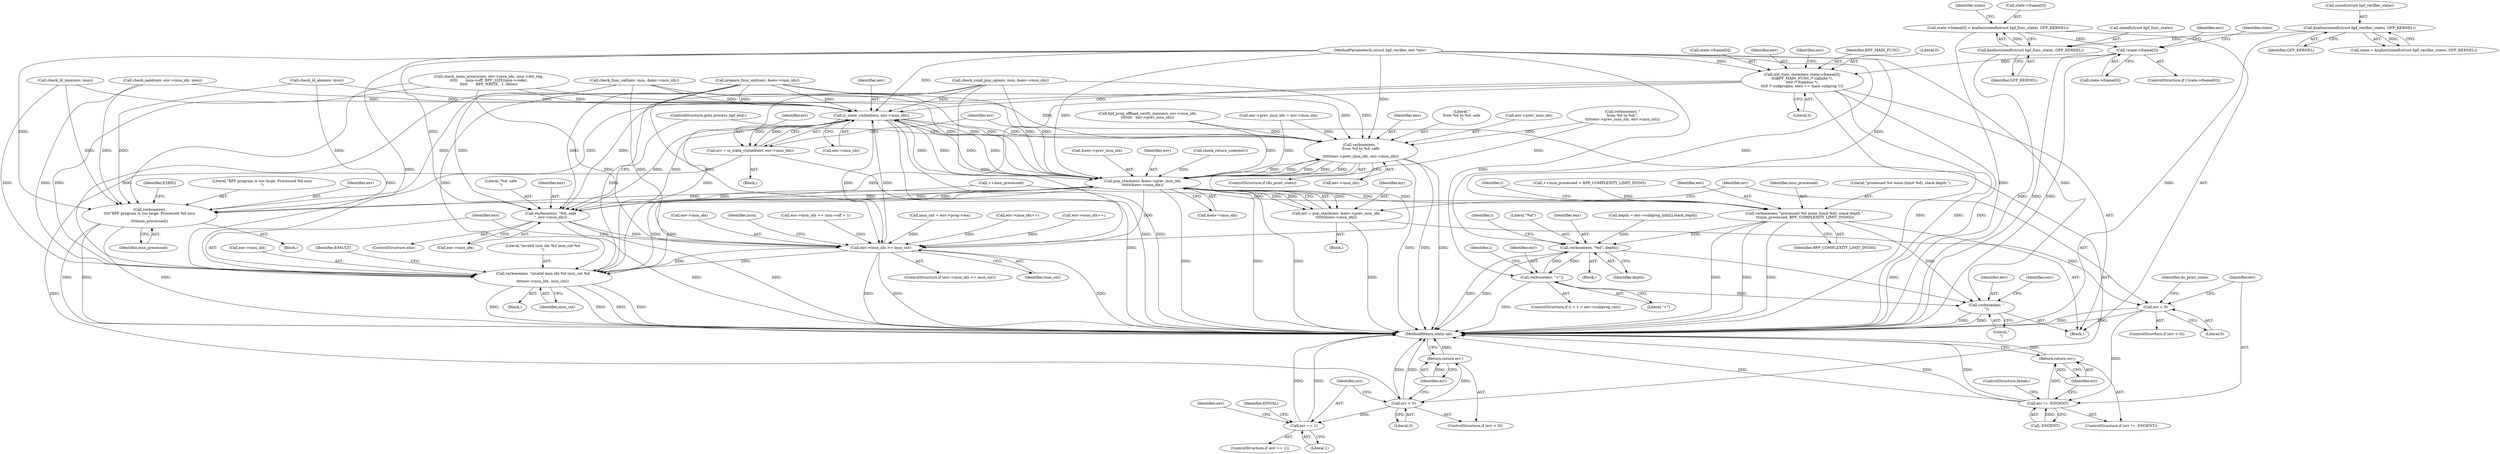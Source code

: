 digraph "0_linux_979d63d50c0c0f7bc537bf821e056cc9fe5abd38_2@pointer" {
"1000168" [label="(Call,state->frame[0] = kzalloc(sizeof(struct bpf_func_state), GFP_KERNEL))"];
"1000174" [label="(Call,kzalloc(sizeof(struct bpf_func_state), GFP_KERNEL))"];
"1000153" [label="(Call,kzalloc(sizeof(struct bpf_verifier_state), GFP_KERNEL))"];
"1000179" [label="(Call,!state->frame[0])"];
"1000196" [label="(Call,init_func_state(env, state->frame[0],\n\t\t\tBPF_MAIN_FUNC /* callsite */,\n\t\t\t0 /* frameno */,\n\t\t\t0 /* subprogno, zero == main subprog */))"];
"1000217" [label="(Call,verbose(env, \"invalid insn idx %d insn_cnt %d\n\",\n\t\t\t\tenv->insn_idx, insn_cnt))"];
"1000245" [label="(Call,verbose(env,\n\t\t\t\t\"BPF program is too large. Processed %d insn\n\",\n\t\t\t\tinsn_processed))"];
"1000254" [label="(Call,is_state_visited(env, env->insn_idx))"];
"1000211" [label="(Call,env->insn_idx >= insn_cnt)"];
"1000252" [label="(Call,err = is_state_visited(env, env->insn_idx))"];
"1000260" [label="(Call,err < 0)"];
"1000263" [label="(Return,return err;)"];
"1000266" [label="(Call,err == 1)"];
"1000279" [label="(Call,verbose(env, \"\nfrom %d to %d: safe\n\",\n\t\t\t\t\t\tenv->prev_insn_idx, env->insn_idx))"];
"1000979" [label="(Call,pop_stack(env, &env->prev_insn_idx,\n\t\t\t\t\t\t&env->insn_idx))"];
"1000289" [label="(Call,verbose(env, \"%d: safe\n\", env->insn_idx))"];
"1000977" [label="(Call,err = pop_stack(env, &env->prev_insn_idx,\n\t\t\t\t\t\t&env->insn_idx))"];
"1000990" [label="(Call,err < 0)"];
"1000995" [label="(Call,err != -ENOENT)"];
"1000999" [label="(Return,return err;)"];
"1001091" [label="(Call,verbose(env, \"processed %d insns (limit %d), stack depth \",\n\t\tinsn_processed, BPF_COMPLEXITY_LIMIT_INSNS))"];
"1001118" [label="(Call,verbose(env, \"%d\", depth))"];
"1001130" [label="(Call,verbose(env, \"+\"))"];
"1001133" [label="(Call,verbose(env, \"\n\"))"];
"1000212" [label="(Call,env->insn_idx)"];
"1000995" [label="(Call,err != -ENOENT)"];
"1001001" [label="(ControlStructure,break;)"];
"1000996" [label="(Identifier,err)"];
"1000265" [label="(ControlStructure,if (err == 1))"];
"1000280" [label="(Identifier,env)"];
"1001057" [label="(Call,check_ld_imm(env, insn))"];
"1000266" [label="(Call,err == 1)"];
"1000273" [label="(Identifier,env)"];
"1001106" [label="(Identifier,i)"];
"1000253" [label="(Identifier,err)"];
"1000997" [label="(Call,-ENOENT)"];
"1001012" [label="(Call,check_cond_jmp_op(env, insn, &env->insn_idx))"];
"1000245" [label="(Call,verbose(env,\n\t\t\t\t\"BPF program is too large. Processed %d insn\n\",\n\t\t\t\tinsn_processed))"];
"1000562" [label="(Call,env->insn_idx++)"];
"1000260" [label="(Call,err < 0)"];
"1000985" [label="(Call,&env->insn_idx)"];
"1000244" [label="(Block,)"];
"1000197" [label="(Identifier,env)"];
"1000803" [label="(Call,check_func_call(env, insn, &env->insn_idx))"];
"1000180" [label="(Call,state->frame[0])"];
"1000878" [label="(Block,)"];
"1000999" [label="(Return,return err;)"];
"1001092" [label="(Identifier,env)"];
"1000291" [label="(Literal,\"%d: safe\n\")"];
"1000552" [label="(Call,check_xadd(env, env->insn_idx, insn))"];
"1000916" [label="(Call,env->prev_insn_idx = env->insn_idx)"];
"1000210" [label="(ControlStructure,if (env->insn_idx >= insn_cnt))"];
"1000118" [label="(Block,)"];
"1000223" [label="(Identifier,insn_cnt)"];
"1000204" [label="(Literal,0)"];
"1000178" [label="(ControlStructure,if (!state->frame[0]))"];
"1000246" [label="(Identifier,env)"];
"1000281" [label="(Literal,\"\nfrom %d to %d: safe\n\")"];
"1001118" [label="(Call,verbose(env, \"%d\", depth))"];
"1000213" [label="(Identifier,env)"];
"1000117" [label="(MethodParameterIn,struct bpf_verifier_env *env)"];
"1000196" [label="(Call,init_func_state(env, state->frame[0],\n\t\t\tBPF_MAIN_FUNC /* callsite */,\n\t\t\t0 /* frameno */,\n\t\t\t0 /* subprogno, zero == main subprog */))"];
"1000925" [label="(Call,prepare_func_exit(env, &env->insn_idx))"];
"1000193" [label="(Identifier,env)"];
"1000981" [label="(Call,&env->prev_insn_idx)"];
"1000187" [label="(Identifier,state)"];
"1000300" [label="(Identifier,EINVAL)"];
"1000279" [label="(Call,verbose(env, \"\nfrom %d to %d: safe\n\",\n\t\t\t\t\t\tenv->prev_insn_idx, env->insn_idx))"];
"1000261" [label="(Identifier,err)"];
"1000248" [label="(Identifier,insn_processed)"];
"1000228" [label="(Identifier,insn)"];
"1001131" [label="(Identifier,env)"];
"1000226" [label="(Identifier,EFAULT)"];
"1001132" [label="(Literal,\"+\")"];
"1000215" [label="(Identifier,insn_cnt)"];
"1001094" [label="(Identifier,insn_processed)"];
"1001125" [label="(Identifier,i)"];
"1000154" [label="(Call,sizeof(struct bpf_verifier_state))"];
"1001093" [label="(Literal,\"processed %d insns (limit %d), stack depth \")"];
"1000177" [label="(Identifier,GFP_KERNEL)"];
"1000241" [label="(Call,++insn_processed)"];
"1000156" [label="(Identifier,GFP_KERNEL)"];
"1001091" [label="(Call,verbose(env, \"processed %d insns (limit %d), stack depth \",\n\t\tinsn_processed, BPF_COMPLEXITY_LIMIT_INSNS))"];
"1001107" [label="(Block,)"];
"1000863" [label="(Call,env->insn_idx += insn->off + 1)"];
"1001120" [label="(Literal,\"%d\")"];
"1001000" [label="(Identifier,err)"];
"1000251" [label="(Identifier,E2BIG)"];
"1001095" [label="(Identifier,BPF_COMPLEXITY_LIMIT_INSNS)"];
"1000247" [label="(Literal,\"BPF program is too large. Processed %d insn\n\")"];
"1000980" [label="(Identifier,env)"];
"1000218" [label="(Identifier,env)"];
"1000994" [label="(ControlStructure,if (err != -ENOENT))"];
"1000277" [label="(ControlStructure,if (do_print_state))"];
"1000267" [label="(Identifier,err)"];
"1000211" [label="(Call,env->insn_idx >= insn_cnt)"];
"1000991" [label="(Identifier,err)"];
"1000288" [label="(ControlStructure,else)"];
"1000290" [label="(Identifier,env)"];
"1001098" [label="(Identifier,i)"];
"1001153" [label="(MethodReturn,static int)"];
"1000344" [label="(Call,verbose(env, \"\nfrom %d to %d:\",\n\t\t\t\t\tenv->prev_insn_idx, env->insn_idx))"];
"1000168" [label="(Call,state->frame[0] = kzalloc(sizeof(struct bpf_func_state), GFP_KERNEL))"];
"1000254" [label="(Call,is_state_visited(env, env->insn_idx))"];
"1000979" [label="(Call,pop_stack(env, &env->prev_insn_idx,\n\t\t\t\t\t\t&env->insn_idx))"];
"1000203" [label="(Identifier,BPF_MAIN_FUNC)"];
"1000240" [label="(Call,++insn_processed > BPF_COMPLEXITY_LIMIT_INSNS)"];
"1000721" [label="(Call,check_mem_access(env, env->insn_idx, insn->dst_reg,\n\t\t\t\t\t       insn->off, BPF_SIZE(insn->code),\n\t\t\t\t\t       BPF_WRITE, -1, false))"];
"1001134" [label="(Identifier,env)"];
"1000216" [label="(Block,)"];
"1000295" [label="(ControlStructure,goto process_bpf_exit;)"];
"1001130" [label="(Call,verbose(env, \"+\"))"];
"1001042" [label="(Call,check_ld_abs(env, insn))"];
"1000268" [label="(Literal,1)"];
"1001119" [label="(Identifier,env)"];
"1000217" [label="(Call,verbose(env, \"invalid insn idx %d insn_cnt %d\n\",\n\t\t\t\tenv->insn_idx, insn_cnt))"];
"1000255" [label="(Identifier,env)"];
"1000169" [label="(Call,state->frame[0])"];
"1000198" [label="(Call,state->frame[0])"];
"1000259" [label="(ControlStructure,if (err < 0))"];
"1000990" [label="(Call,err < 0)"];
"1000989" [label="(ControlStructure,if (err < 0))"];
"1000175" [label="(Call,sizeof(struct bpf_func_state))"];
"1001109" [label="(Call,depth = env->subprog_info[i].stack_depth)"];
"1000153" [label="(Call,kzalloc(sizeof(struct bpf_verifier_state), GFP_KERNEL))"];
"1000263" [label="(Return,return err;)"];
"1001005" [label="(Identifier,do_print_state)"];
"1001140" [label="(Identifier,env)"];
"1000992" [label="(Literal,0)"];
"1000262" [label="(Literal,0)"];
"1000285" [label="(Call,env->insn_idx)"];
"1000220" [label="(Call,env->insn_idx)"];
"1000256" [label="(Call,env->insn_idx)"];
"1000282" [label="(Call,env->prev_insn_idx)"];
"1000182" [label="(Identifier,state)"];
"1000978" [label="(Identifier,err)"];
"1001133" [label="(Call,verbose(env, \"\n\"))"];
"1000130" [label="(Call,insn_cnt = env->prog->len)"];
"1000404" [label="(Call,bpf_prog_offload_verify_insn(env, env->insn_idx,\n\t\t\t\t\t\t\t   env->prev_insn_idx))"];
"1000205" [label="(Literal,0)"];
"1000151" [label="(Call,state = kzalloc(sizeof(struct bpf_verifier_state), GFP_KERNEL))"];
"1001121" [label="(Identifier,depth)"];
"1000179" [label="(Call,!state->frame[0])"];
"1000174" [label="(Call,kzalloc(sizeof(struct bpf_func_state), GFP_KERNEL))"];
"1000970" [label="(Call,check_return_code(env))"];
"1000289" [label="(Call,verbose(env, \"%d: safe\n\", env->insn_idx))"];
"1000264" [label="(Identifier,err)"];
"1000207" [label="(Block,)"];
"1001122" [label="(ControlStructure,if (i + 1 < env->subprog_cnt))"];
"1000219" [label="(Literal,\"invalid insn idx %d insn_cnt %d\n\")"];
"1000292" [label="(Call,env->insn_idx)"];
"1000977" [label="(Call,err = pop_stack(env, &env->prev_insn_idx,\n\t\t\t\t\t\t&env->insn_idx))"];
"1001087" [label="(Call,env->insn_idx++)"];
"1001135" [label="(Literal,\"\n\")"];
"1000252" [label="(Call,err = is_state_visited(env, env->insn_idx))"];
"1000168" -> "1000118"  [label="AST: "];
"1000168" -> "1000174"  [label="CFG: "];
"1000169" -> "1000168"  [label="AST: "];
"1000174" -> "1000168"  [label="AST: "];
"1000182" -> "1000168"  [label="CFG: "];
"1000168" -> "1001153"  [label="DDG: "];
"1000174" -> "1000168"  [label="DDG: "];
"1000168" -> "1000179"  [label="DDG: "];
"1000174" -> "1000177"  [label="CFG: "];
"1000175" -> "1000174"  [label="AST: "];
"1000177" -> "1000174"  [label="AST: "];
"1000174" -> "1001153"  [label="DDG: "];
"1000153" -> "1000174"  [label="DDG: "];
"1000153" -> "1000151"  [label="AST: "];
"1000153" -> "1000156"  [label="CFG: "];
"1000154" -> "1000153"  [label="AST: "];
"1000156" -> "1000153"  [label="AST: "];
"1000151" -> "1000153"  [label="CFG: "];
"1000153" -> "1001153"  [label="DDG: "];
"1000153" -> "1000151"  [label="DDG: "];
"1000179" -> "1000178"  [label="AST: "];
"1000179" -> "1000180"  [label="CFG: "];
"1000180" -> "1000179"  [label="AST: "];
"1000187" -> "1000179"  [label="CFG: "];
"1000193" -> "1000179"  [label="CFG: "];
"1000179" -> "1001153"  [label="DDG: "];
"1000179" -> "1001153"  [label="DDG: "];
"1000179" -> "1000196"  [label="DDG: "];
"1000196" -> "1000118"  [label="AST: "];
"1000196" -> "1000205"  [label="CFG: "];
"1000197" -> "1000196"  [label="AST: "];
"1000198" -> "1000196"  [label="AST: "];
"1000203" -> "1000196"  [label="AST: "];
"1000204" -> "1000196"  [label="AST: "];
"1000205" -> "1000196"  [label="AST: "];
"1000213" -> "1000196"  [label="CFG: "];
"1000196" -> "1001153"  [label="DDG: "];
"1000196" -> "1001153"  [label="DDG: "];
"1000196" -> "1001153"  [label="DDG: "];
"1000117" -> "1000196"  [label="DDG: "];
"1000196" -> "1000217"  [label="DDG: "];
"1000196" -> "1000245"  [label="DDG: "];
"1000196" -> "1000254"  [label="DDG: "];
"1000217" -> "1000216"  [label="AST: "];
"1000217" -> "1000223"  [label="CFG: "];
"1000218" -> "1000217"  [label="AST: "];
"1000219" -> "1000217"  [label="AST: "];
"1000220" -> "1000217"  [label="AST: "];
"1000223" -> "1000217"  [label="AST: "];
"1000226" -> "1000217"  [label="CFG: "];
"1000217" -> "1001153"  [label="DDG: "];
"1000217" -> "1001153"  [label="DDG: "];
"1000217" -> "1001153"  [label="DDG: "];
"1000217" -> "1001153"  [label="DDG: "];
"1001057" -> "1000217"  [label="DDG: "];
"1001042" -> "1000217"  [label="DDG: "];
"1000721" -> "1000217"  [label="DDG: "];
"1000925" -> "1000217"  [label="DDG: "];
"1000925" -> "1000217"  [label="DDG: "];
"1000552" -> "1000217"  [label="DDG: "];
"1000979" -> "1000217"  [label="DDG: "];
"1000979" -> "1000217"  [label="DDG: "];
"1000117" -> "1000217"  [label="DDG: "];
"1001012" -> "1000217"  [label="DDG: "];
"1000803" -> "1000217"  [label="DDG: "];
"1000211" -> "1000217"  [label="DDG: "];
"1000211" -> "1000217"  [label="DDG: "];
"1000245" -> "1000244"  [label="AST: "];
"1000245" -> "1000248"  [label="CFG: "];
"1000246" -> "1000245"  [label="AST: "];
"1000247" -> "1000245"  [label="AST: "];
"1000248" -> "1000245"  [label="AST: "];
"1000251" -> "1000245"  [label="CFG: "];
"1000245" -> "1001153"  [label="DDG: "];
"1000245" -> "1001153"  [label="DDG: "];
"1000245" -> "1001153"  [label="DDG: "];
"1001057" -> "1000245"  [label="DDG: "];
"1001042" -> "1000245"  [label="DDG: "];
"1000721" -> "1000245"  [label="DDG: "];
"1000925" -> "1000245"  [label="DDG: "];
"1000552" -> "1000245"  [label="DDG: "];
"1000979" -> "1000245"  [label="DDG: "];
"1000117" -> "1000245"  [label="DDG: "];
"1000241" -> "1000245"  [label="DDG: "];
"1000254" -> "1000252"  [label="AST: "];
"1000254" -> "1000256"  [label="CFG: "];
"1000255" -> "1000254"  [label="AST: "];
"1000256" -> "1000254"  [label="AST: "];
"1000252" -> "1000254"  [label="CFG: "];
"1000254" -> "1001153"  [label="DDG: "];
"1000254" -> "1001153"  [label="DDG: "];
"1000254" -> "1000211"  [label="DDG: "];
"1000254" -> "1000252"  [label="DDG: "];
"1000254" -> "1000252"  [label="DDG: "];
"1001057" -> "1000254"  [label="DDG: "];
"1001042" -> "1000254"  [label="DDG: "];
"1000721" -> "1000254"  [label="DDG: "];
"1000925" -> "1000254"  [label="DDG: "];
"1000925" -> "1000254"  [label="DDG: "];
"1000552" -> "1000254"  [label="DDG: "];
"1000979" -> "1000254"  [label="DDG: "];
"1000979" -> "1000254"  [label="DDG: "];
"1000117" -> "1000254"  [label="DDG: "];
"1001012" -> "1000254"  [label="DDG: "];
"1000803" -> "1000254"  [label="DDG: "];
"1000211" -> "1000254"  [label="DDG: "];
"1000254" -> "1000279"  [label="DDG: "];
"1000254" -> "1000279"  [label="DDG: "];
"1000254" -> "1000289"  [label="DDG: "];
"1000254" -> "1000289"  [label="DDG: "];
"1000254" -> "1000979"  [label="DDG: "];
"1000254" -> "1000979"  [label="DDG: "];
"1000211" -> "1000210"  [label="AST: "];
"1000211" -> "1000215"  [label="CFG: "];
"1000212" -> "1000211"  [label="AST: "];
"1000215" -> "1000211"  [label="AST: "];
"1000218" -> "1000211"  [label="CFG: "];
"1000228" -> "1000211"  [label="CFG: "];
"1000211" -> "1001153"  [label="DDG: "];
"1000211" -> "1001153"  [label="DDG: "];
"1000211" -> "1001153"  [label="DDG: "];
"1001012" -> "1000211"  [label="DDG: "];
"1000803" -> "1000211"  [label="DDG: "];
"1001087" -> "1000211"  [label="DDG: "];
"1000925" -> "1000211"  [label="DDG: "];
"1000863" -> "1000211"  [label="DDG: "];
"1000979" -> "1000211"  [label="DDG: "];
"1000289" -> "1000211"  [label="DDG: "];
"1000279" -> "1000211"  [label="DDG: "];
"1000562" -> "1000211"  [label="DDG: "];
"1000721" -> "1000211"  [label="DDG: "];
"1000130" -> "1000211"  [label="DDG: "];
"1000252" -> "1000207"  [label="AST: "];
"1000253" -> "1000252"  [label="AST: "];
"1000261" -> "1000252"  [label="CFG: "];
"1000252" -> "1001153"  [label="DDG: "];
"1000252" -> "1000260"  [label="DDG: "];
"1000260" -> "1000259"  [label="AST: "];
"1000260" -> "1000262"  [label="CFG: "];
"1000261" -> "1000260"  [label="AST: "];
"1000262" -> "1000260"  [label="AST: "];
"1000264" -> "1000260"  [label="CFG: "];
"1000267" -> "1000260"  [label="CFG: "];
"1000260" -> "1001153"  [label="DDG: "];
"1000260" -> "1001153"  [label="DDG: "];
"1000260" -> "1000263"  [label="DDG: "];
"1000260" -> "1000266"  [label="DDG: "];
"1000263" -> "1000259"  [label="AST: "];
"1000263" -> "1000264"  [label="CFG: "];
"1000264" -> "1000263"  [label="AST: "];
"1001153" -> "1000263"  [label="CFG: "];
"1000263" -> "1001153"  [label="DDG: "];
"1000264" -> "1000263"  [label="DDG: "];
"1000266" -> "1000265"  [label="AST: "];
"1000266" -> "1000268"  [label="CFG: "];
"1000267" -> "1000266"  [label="AST: "];
"1000268" -> "1000266"  [label="AST: "];
"1000273" -> "1000266"  [label="CFG: "];
"1000300" -> "1000266"  [label="CFG: "];
"1000266" -> "1001153"  [label="DDG: "];
"1000266" -> "1001153"  [label="DDG: "];
"1000279" -> "1000277"  [label="AST: "];
"1000279" -> "1000285"  [label="CFG: "];
"1000280" -> "1000279"  [label="AST: "];
"1000281" -> "1000279"  [label="AST: "];
"1000282" -> "1000279"  [label="AST: "];
"1000285" -> "1000279"  [label="AST: "];
"1000295" -> "1000279"  [label="CFG: "];
"1000279" -> "1001153"  [label="DDG: "];
"1000279" -> "1001153"  [label="DDG: "];
"1000279" -> "1001153"  [label="DDG: "];
"1000117" -> "1000279"  [label="DDG: "];
"1000344" -> "1000279"  [label="DDG: "];
"1000916" -> "1000279"  [label="DDG: "];
"1000404" -> "1000279"  [label="DDG: "];
"1000979" -> "1000279"  [label="DDG: "];
"1000979" -> "1000279"  [label="DDG: "];
"1001012" -> "1000279"  [label="DDG: "];
"1000803" -> "1000279"  [label="DDG: "];
"1000925" -> "1000279"  [label="DDG: "];
"1000279" -> "1000979"  [label="DDG: "];
"1000279" -> "1000979"  [label="DDG: "];
"1000279" -> "1000979"  [label="DDG: "];
"1000979" -> "1000977"  [label="AST: "];
"1000979" -> "1000985"  [label="CFG: "];
"1000980" -> "1000979"  [label="AST: "];
"1000981" -> "1000979"  [label="AST: "];
"1000985" -> "1000979"  [label="AST: "];
"1000977" -> "1000979"  [label="CFG: "];
"1000979" -> "1001153"  [label="DDG: "];
"1000979" -> "1001153"  [label="DDG: "];
"1000979" -> "1001153"  [label="DDG: "];
"1000979" -> "1000289"  [label="DDG: "];
"1000979" -> "1000977"  [label="DDG: "];
"1000979" -> "1000977"  [label="DDG: "];
"1000979" -> "1000977"  [label="DDG: "];
"1000970" -> "1000979"  [label="DDG: "];
"1000289" -> "1000979"  [label="DDG: "];
"1000289" -> "1000979"  [label="DDG: "];
"1000117" -> "1000979"  [label="DDG: "];
"1000344" -> "1000979"  [label="DDG: "];
"1000916" -> "1000979"  [label="DDG: "];
"1000404" -> "1000979"  [label="DDG: "];
"1001012" -> "1000979"  [label="DDG: "];
"1000803" -> "1000979"  [label="DDG: "];
"1000925" -> "1000979"  [label="DDG: "];
"1000721" -> "1000979"  [label="DDG: "];
"1000979" -> "1001091"  [label="DDG: "];
"1000289" -> "1000288"  [label="AST: "];
"1000289" -> "1000292"  [label="CFG: "];
"1000290" -> "1000289"  [label="AST: "];
"1000291" -> "1000289"  [label="AST: "];
"1000292" -> "1000289"  [label="AST: "];
"1000295" -> "1000289"  [label="CFG: "];
"1000289" -> "1001153"  [label="DDG: "];
"1000289" -> "1001153"  [label="DDG: "];
"1000117" -> "1000289"  [label="DDG: "];
"1001012" -> "1000289"  [label="DDG: "];
"1000803" -> "1000289"  [label="DDG: "];
"1000925" -> "1000289"  [label="DDG: "];
"1000977" -> "1000878"  [label="AST: "];
"1000978" -> "1000977"  [label="AST: "];
"1000991" -> "1000977"  [label="CFG: "];
"1000977" -> "1001153"  [label="DDG: "];
"1000977" -> "1000990"  [label="DDG: "];
"1000990" -> "1000989"  [label="AST: "];
"1000990" -> "1000992"  [label="CFG: "];
"1000991" -> "1000990"  [label="AST: "];
"1000992" -> "1000990"  [label="AST: "];
"1000996" -> "1000990"  [label="CFG: "];
"1001005" -> "1000990"  [label="CFG: "];
"1000990" -> "1001153"  [label="DDG: "];
"1000990" -> "1001153"  [label="DDG: "];
"1000990" -> "1000995"  [label="DDG: "];
"1000995" -> "1000994"  [label="AST: "];
"1000995" -> "1000997"  [label="CFG: "];
"1000996" -> "1000995"  [label="AST: "];
"1000997" -> "1000995"  [label="AST: "];
"1001000" -> "1000995"  [label="CFG: "];
"1001001" -> "1000995"  [label="CFG: "];
"1000995" -> "1001153"  [label="DDG: "];
"1000995" -> "1001153"  [label="DDG: "];
"1000995" -> "1001153"  [label="DDG: "];
"1000997" -> "1000995"  [label="DDG: "];
"1000995" -> "1000999"  [label="DDG: "];
"1000999" -> "1000994"  [label="AST: "];
"1000999" -> "1001000"  [label="CFG: "];
"1001000" -> "1000999"  [label="AST: "];
"1001153" -> "1000999"  [label="CFG: "];
"1000999" -> "1001153"  [label="DDG: "];
"1001000" -> "1000999"  [label="DDG: "];
"1001091" -> "1000118"  [label="AST: "];
"1001091" -> "1001095"  [label="CFG: "];
"1001092" -> "1001091"  [label="AST: "];
"1001093" -> "1001091"  [label="AST: "];
"1001094" -> "1001091"  [label="AST: "];
"1001095" -> "1001091"  [label="AST: "];
"1001098" -> "1001091"  [label="CFG: "];
"1001091" -> "1001153"  [label="DDG: "];
"1001091" -> "1001153"  [label="DDG: "];
"1001091" -> "1001153"  [label="DDG: "];
"1000117" -> "1001091"  [label="DDG: "];
"1000241" -> "1001091"  [label="DDG: "];
"1000240" -> "1001091"  [label="DDG: "];
"1001091" -> "1001118"  [label="DDG: "];
"1001091" -> "1001133"  [label="DDG: "];
"1001118" -> "1001107"  [label="AST: "];
"1001118" -> "1001121"  [label="CFG: "];
"1001119" -> "1001118"  [label="AST: "];
"1001120" -> "1001118"  [label="AST: "];
"1001121" -> "1001118"  [label="AST: "];
"1001125" -> "1001118"  [label="CFG: "];
"1001118" -> "1001153"  [label="DDG: "];
"1001118" -> "1001153"  [label="DDG: "];
"1001130" -> "1001118"  [label="DDG: "];
"1000117" -> "1001118"  [label="DDG: "];
"1001109" -> "1001118"  [label="DDG: "];
"1001118" -> "1001130"  [label="DDG: "];
"1001118" -> "1001133"  [label="DDG: "];
"1001130" -> "1001122"  [label="AST: "];
"1001130" -> "1001132"  [label="CFG: "];
"1001131" -> "1001130"  [label="AST: "];
"1001132" -> "1001130"  [label="AST: "];
"1001106" -> "1001130"  [label="CFG: "];
"1001130" -> "1001153"  [label="DDG: "];
"1000117" -> "1001130"  [label="DDG: "];
"1001130" -> "1001133"  [label="DDG: "];
"1001133" -> "1000118"  [label="AST: "];
"1001133" -> "1001135"  [label="CFG: "];
"1001134" -> "1001133"  [label="AST: "];
"1001135" -> "1001133"  [label="AST: "];
"1001140" -> "1001133"  [label="CFG: "];
"1001133" -> "1001153"  [label="DDG: "];
"1001133" -> "1001153"  [label="DDG: "];
"1000117" -> "1001133"  [label="DDG: "];
}
